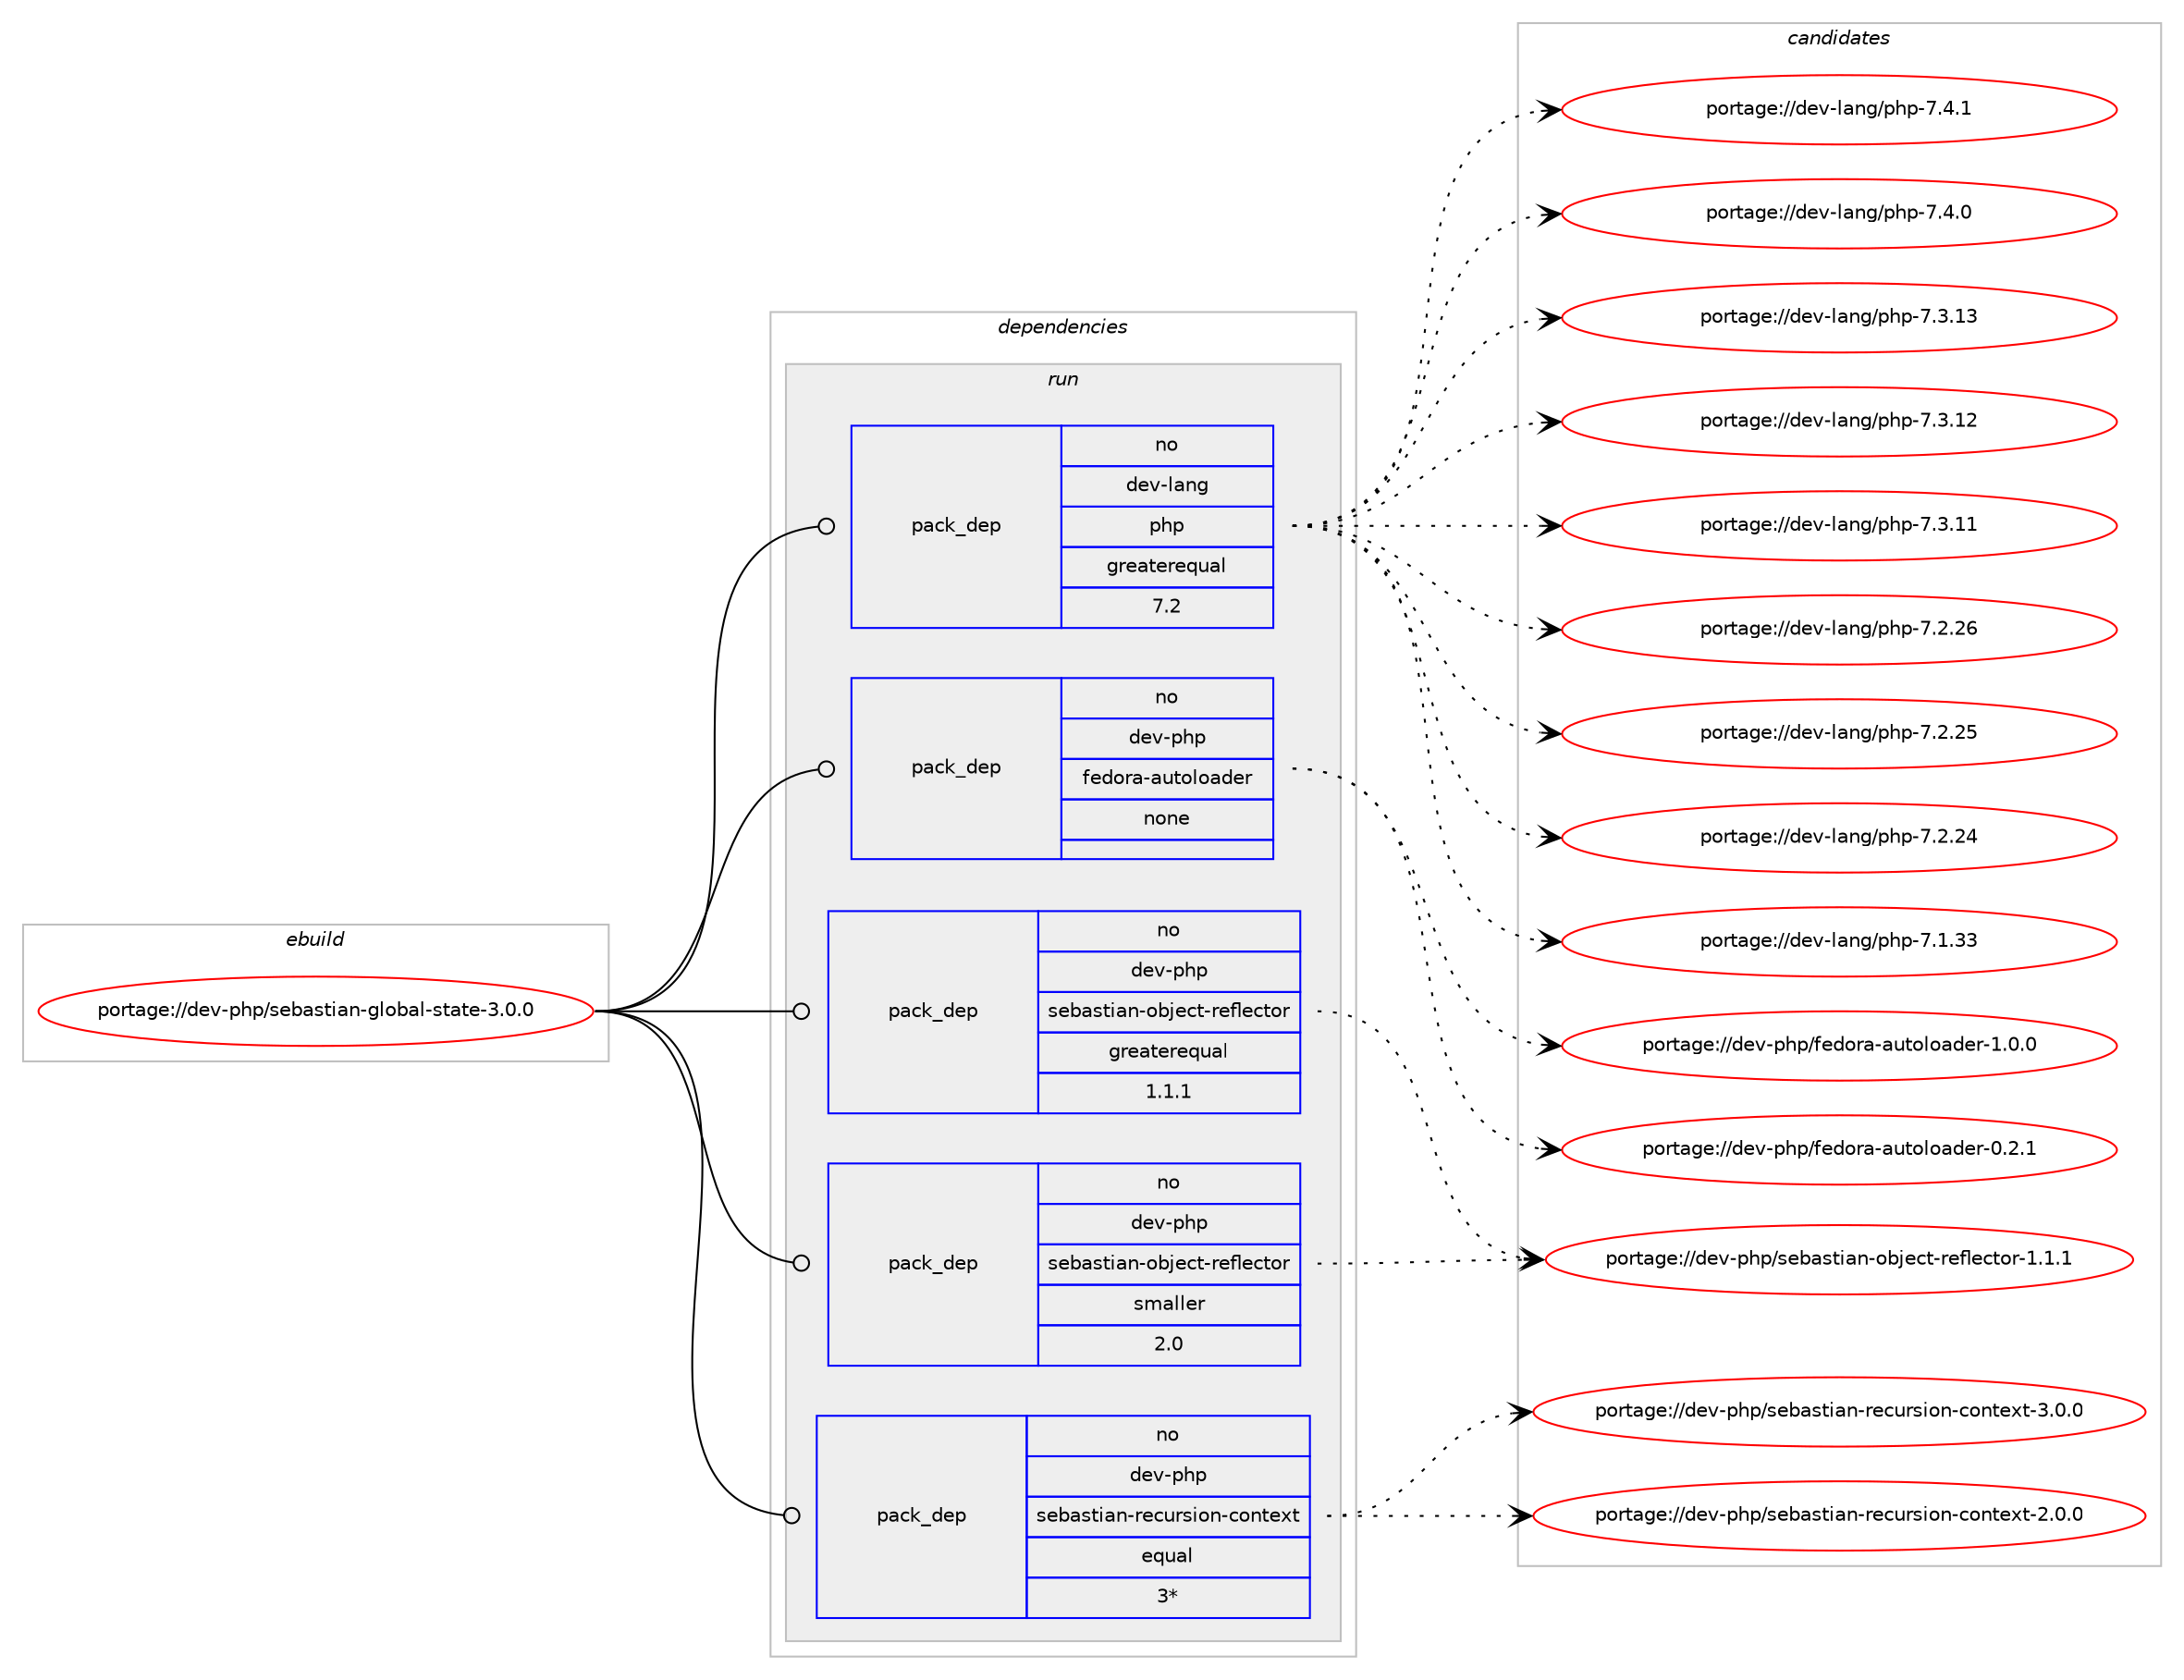 digraph prolog {

# *************
# Graph options
# *************

newrank=true;
concentrate=true;
compound=true;
graph [rankdir=LR,fontname=Helvetica,fontsize=10,ranksep=1.5];#, ranksep=2.5, nodesep=0.2];
edge  [arrowhead=vee];
node  [fontname=Helvetica,fontsize=10];

# **********
# The ebuild
# **********

subgraph cluster_leftcol {
color=gray;
label=<<i>ebuild</i>>;
id [label="portage://dev-php/sebastian-global-state-3.0.0", color=red, width=4, href="../dev-php/sebastian-global-state-3.0.0.svg"];
}

# ****************
# The dependencies
# ****************

subgraph cluster_midcol {
color=gray;
label=<<i>dependencies</i>>;
subgraph cluster_compile {
fillcolor="#eeeeee";
style=filled;
label=<<i>compile</i>>;
}
subgraph cluster_compileandrun {
fillcolor="#eeeeee";
style=filled;
label=<<i>compile and run</i>>;
}
subgraph cluster_run {
fillcolor="#eeeeee";
style=filled;
label=<<i>run</i>>;
subgraph pack349522 {
dependency474451 [label=<<TABLE BORDER="0" CELLBORDER="1" CELLSPACING="0" CELLPADDING="4" WIDTH="220"><TR><TD ROWSPAN="6" CELLPADDING="30">pack_dep</TD></TR><TR><TD WIDTH="110">no</TD></TR><TR><TD>dev-lang</TD></TR><TR><TD>php</TD></TR><TR><TD>greaterequal</TD></TR><TR><TD>7.2</TD></TR></TABLE>>, shape=none, color=blue];
}
id:e -> dependency474451:w [weight=20,style="solid",arrowhead="odot"];
subgraph pack349523 {
dependency474452 [label=<<TABLE BORDER="0" CELLBORDER="1" CELLSPACING="0" CELLPADDING="4" WIDTH="220"><TR><TD ROWSPAN="6" CELLPADDING="30">pack_dep</TD></TR><TR><TD WIDTH="110">no</TD></TR><TR><TD>dev-php</TD></TR><TR><TD>fedora-autoloader</TD></TR><TR><TD>none</TD></TR><TR><TD></TD></TR></TABLE>>, shape=none, color=blue];
}
id:e -> dependency474452:w [weight=20,style="solid",arrowhead="odot"];
subgraph pack349524 {
dependency474453 [label=<<TABLE BORDER="0" CELLBORDER="1" CELLSPACING="0" CELLPADDING="4" WIDTH="220"><TR><TD ROWSPAN="6" CELLPADDING="30">pack_dep</TD></TR><TR><TD WIDTH="110">no</TD></TR><TR><TD>dev-php</TD></TR><TR><TD>sebastian-object-reflector</TD></TR><TR><TD>greaterequal</TD></TR><TR><TD>1.1.1</TD></TR></TABLE>>, shape=none, color=blue];
}
id:e -> dependency474453:w [weight=20,style="solid",arrowhead="odot"];
subgraph pack349525 {
dependency474454 [label=<<TABLE BORDER="0" CELLBORDER="1" CELLSPACING="0" CELLPADDING="4" WIDTH="220"><TR><TD ROWSPAN="6" CELLPADDING="30">pack_dep</TD></TR><TR><TD WIDTH="110">no</TD></TR><TR><TD>dev-php</TD></TR><TR><TD>sebastian-object-reflector</TD></TR><TR><TD>smaller</TD></TR><TR><TD>2.0</TD></TR></TABLE>>, shape=none, color=blue];
}
id:e -> dependency474454:w [weight=20,style="solid",arrowhead="odot"];
subgraph pack349526 {
dependency474455 [label=<<TABLE BORDER="0" CELLBORDER="1" CELLSPACING="0" CELLPADDING="4" WIDTH="220"><TR><TD ROWSPAN="6" CELLPADDING="30">pack_dep</TD></TR><TR><TD WIDTH="110">no</TD></TR><TR><TD>dev-php</TD></TR><TR><TD>sebastian-recursion-context</TD></TR><TR><TD>equal</TD></TR><TR><TD>3*</TD></TR></TABLE>>, shape=none, color=blue];
}
id:e -> dependency474455:w [weight=20,style="solid",arrowhead="odot"];
}
}

# **************
# The candidates
# **************

subgraph cluster_choices {
rank=same;
color=gray;
label=<<i>candidates</i>>;

subgraph choice349522 {
color=black;
nodesep=1;
choice100101118451089711010347112104112455546524649 [label="portage://dev-lang/php-7.4.1", color=red, width=4,href="../dev-lang/php-7.4.1.svg"];
choice100101118451089711010347112104112455546524648 [label="portage://dev-lang/php-7.4.0", color=red, width=4,href="../dev-lang/php-7.4.0.svg"];
choice10010111845108971101034711210411245554651464951 [label="portage://dev-lang/php-7.3.13", color=red, width=4,href="../dev-lang/php-7.3.13.svg"];
choice10010111845108971101034711210411245554651464950 [label="portage://dev-lang/php-7.3.12", color=red, width=4,href="../dev-lang/php-7.3.12.svg"];
choice10010111845108971101034711210411245554651464949 [label="portage://dev-lang/php-7.3.11", color=red, width=4,href="../dev-lang/php-7.3.11.svg"];
choice10010111845108971101034711210411245554650465054 [label="portage://dev-lang/php-7.2.26", color=red, width=4,href="../dev-lang/php-7.2.26.svg"];
choice10010111845108971101034711210411245554650465053 [label="portage://dev-lang/php-7.2.25", color=red, width=4,href="../dev-lang/php-7.2.25.svg"];
choice10010111845108971101034711210411245554650465052 [label="portage://dev-lang/php-7.2.24", color=red, width=4,href="../dev-lang/php-7.2.24.svg"];
choice10010111845108971101034711210411245554649465151 [label="portage://dev-lang/php-7.1.33", color=red, width=4,href="../dev-lang/php-7.1.33.svg"];
dependency474451:e -> choice100101118451089711010347112104112455546524649:w [style=dotted,weight="100"];
dependency474451:e -> choice100101118451089711010347112104112455546524648:w [style=dotted,weight="100"];
dependency474451:e -> choice10010111845108971101034711210411245554651464951:w [style=dotted,weight="100"];
dependency474451:e -> choice10010111845108971101034711210411245554651464950:w [style=dotted,weight="100"];
dependency474451:e -> choice10010111845108971101034711210411245554651464949:w [style=dotted,weight="100"];
dependency474451:e -> choice10010111845108971101034711210411245554650465054:w [style=dotted,weight="100"];
dependency474451:e -> choice10010111845108971101034711210411245554650465053:w [style=dotted,weight="100"];
dependency474451:e -> choice10010111845108971101034711210411245554650465052:w [style=dotted,weight="100"];
dependency474451:e -> choice10010111845108971101034711210411245554649465151:w [style=dotted,weight="100"];
}
subgraph choice349523 {
color=black;
nodesep=1;
choice100101118451121041124710210110011111497459711711611110811197100101114454946484648 [label="portage://dev-php/fedora-autoloader-1.0.0", color=red, width=4,href="../dev-php/fedora-autoloader-1.0.0.svg"];
choice100101118451121041124710210110011111497459711711611110811197100101114454846504649 [label="portage://dev-php/fedora-autoloader-0.2.1", color=red, width=4,href="../dev-php/fedora-autoloader-0.2.1.svg"];
dependency474452:e -> choice100101118451121041124710210110011111497459711711611110811197100101114454946484648:w [style=dotted,weight="100"];
dependency474452:e -> choice100101118451121041124710210110011111497459711711611110811197100101114454846504649:w [style=dotted,weight="100"];
}
subgraph choice349524 {
color=black;
nodesep=1;
choice10010111845112104112471151019897115116105971104511198106101991164511410110210810199116111114454946494649 [label="portage://dev-php/sebastian-object-reflector-1.1.1", color=red, width=4,href="../dev-php/sebastian-object-reflector-1.1.1.svg"];
dependency474453:e -> choice10010111845112104112471151019897115116105971104511198106101991164511410110210810199116111114454946494649:w [style=dotted,weight="100"];
}
subgraph choice349525 {
color=black;
nodesep=1;
choice10010111845112104112471151019897115116105971104511198106101991164511410110210810199116111114454946494649 [label="portage://dev-php/sebastian-object-reflector-1.1.1", color=red, width=4,href="../dev-php/sebastian-object-reflector-1.1.1.svg"];
dependency474454:e -> choice10010111845112104112471151019897115116105971104511198106101991164511410110210810199116111114454946494649:w [style=dotted,weight="100"];
}
subgraph choice349526 {
color=black;
nodesep=1;
choice100101118451121041124711510198971151161059711045114101991171141151051111104599111110116101120116455146484648 [label="portage://dev-php/sebastian-recursion-context-3.0.0", color=red, width=4,href="../dev-php/sebastian-recursion-context-3.0.0.svg"];
choice100101118451121041124711510198971151161059711045114101991171141151051111104599111110116101120116455046484648 [label="portage://dev-php/sebastian-recursion-context-2.0.0", color=red, width=4,href="../dev-php/sebastian-recursion-context-2.0.0.svg"];
dependency474455:e -> choice100101118451121041124711510198971151161059711045114101991171141151051111104599111110116101120116455146484648:w [style=dotted,weight="100"];
dependency474455:e -> choice100101118451121041124711510198971151161059711045114101991171141151051111104599111110116101120116455046484648:w [style=dotted,weight="100"];
}
}

}
